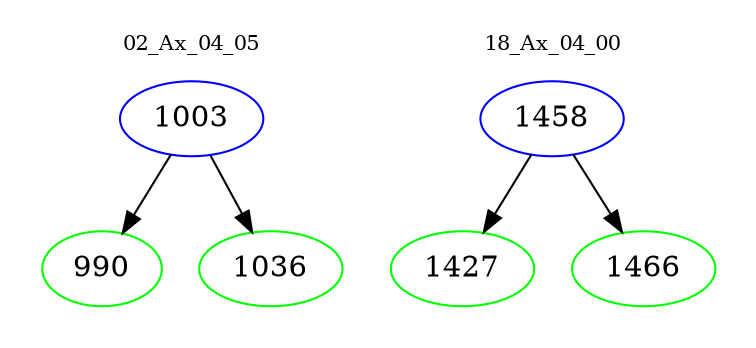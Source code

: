 digraph{
subgraph cluster_0 {
color = white
label = "02_Ax_04_05";
fontsize=10;
T0_1003 [label="1003", color="blue"]
T0_1003 -> T0_990 [color="black"]
T0_990 [label="990", color="green"]
T0_1003 -> T0_1036 [color="black"]
T0_1036 [label="1036", color="green"]
}
subgraph cluster_1 {
color = white
label = "18_Ax_04_00";
fontsize=10;
T1_1458 [label="1458", color="blue"]
T1_1458 -> T1_1427 [color="black"]
T1_1427 [label="1427", color="green"]
T1_1458 -> T1_1466 [color="black"]
T1_1466 [label="1466", color="green"]
}
}
